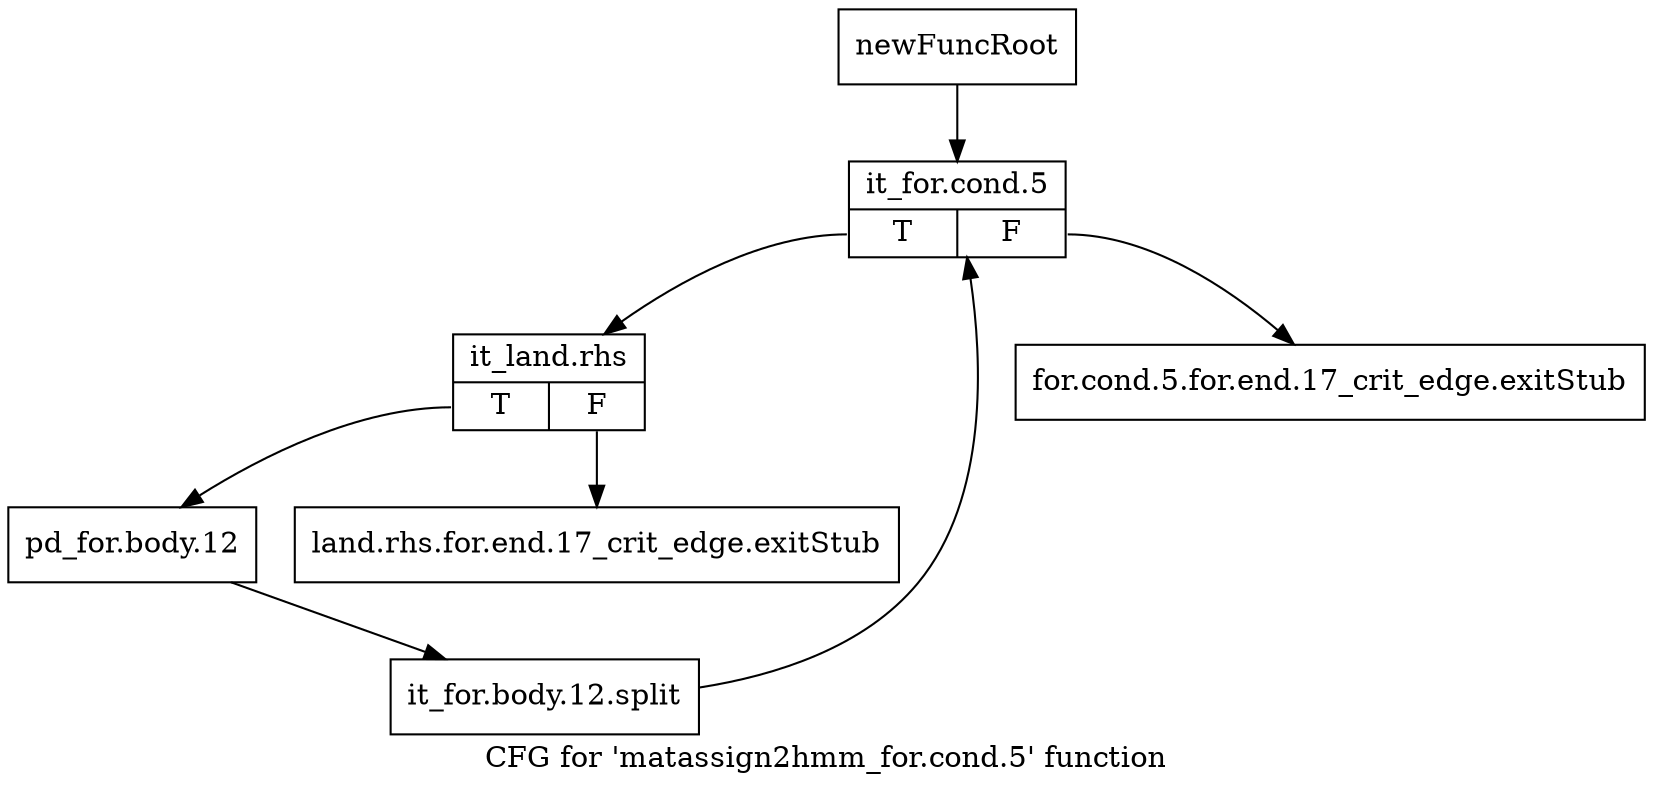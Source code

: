 digraph "CFG for 'matassign2hmm_for.cond.5' function" {
	label="CFG for 'matassign2hmm_for.cond.5' function";

	Node0x3185a30 [shape=record,label="{newFuncRoot}"];
	Node0x3185a30 -> Node0x3185b20;
	Node0x3185a80 [shape=record,label="{for.cond.5.for.end.17_crit_edge.exitStub}"];
	Node0x3185ad0 [shape=record,label="{land.rhs.for.end.17_crit_edge.exitStub}"];
	Node0x3185b20 [shape=record,label="{it_for.cond.5|{<s0>T|<s1>F}}"];
	Node0x3185b20:s0 -> Node0x3185b70;
	Node0x3185b20:s1 -> Node0x3185a80;
	Node0x3185b70 [shape=record,label="{it_land.rhs|{<s0>T|<s1>F}}"];
	Node0x3185b70:s0 -> Node0x3185bc0;
	Node0x3185b70:s1 -> Node0x3185ad0;
	Node0x3185bc0 [shape=record,label="{pd_for.body.12}"];
	Node0x3185bc0 -> Node0x37633a0;
	Node0x37633a0 [shape=record,label="{it_for.body.12.split}"];
	Node0x37633a0 -> Node0x3185b20;
}
